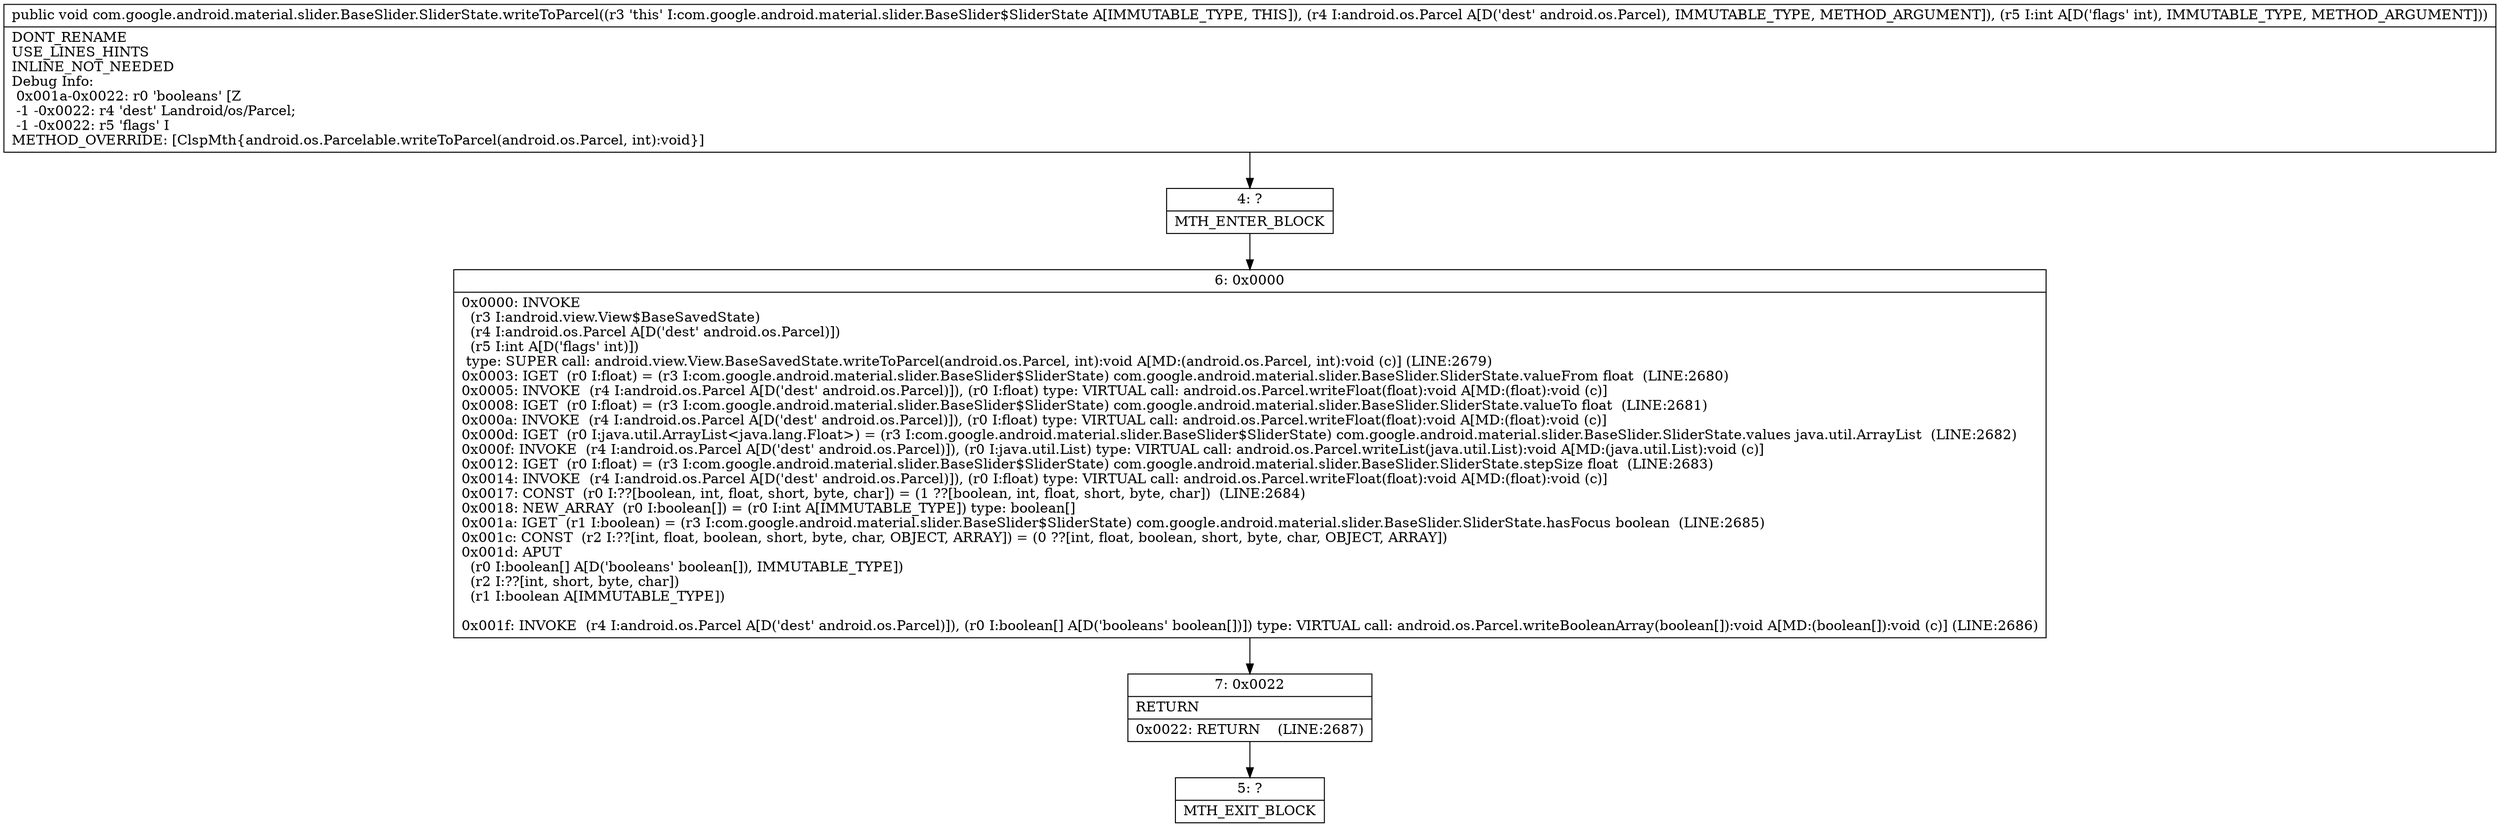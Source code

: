 digraph "CFG forcom.google.android.material.slider.BaseSlider.SliderState.writeToParcel(Landroid\/os\/Parcel;I)V" {
Node_4 [shape=record,label="{4\:\ ?|MTH_ENTER_BLOCK\l}"];
Node_6 [shape=record,label="{6\:\ 0x0000|0x0000: INVOKE  \l  (r3 I:android.view.View$BaseSavedState)\l  (r4 I:android.os.Parcel A[D('dest' android.os.Parcel)])\l  (r5 I:int A[D('flags' int)])\l type: SUPER call: android.view.View.BaseSavedState.writeToParcel(android.os.Parcel, int):void A[MD:(android.os.Parcel, int):void (c)] (LINE:2679)\l0x0003: IGET  (r0 I:float) = (r3 I:com.google.android.material.slider.BaseSlider$SliderState) com.google.android.material.slider.BaseSlider.SliderState.valueFrom float  (LINE:2680)\l0x0005: INVOKE  (r4 I:android.os.Parcel A[D('dest' android.os.Parcel)]), (r0 I:float) type: VIRTUAL call: android.os.Parcel.writeFloat(float):void A[MD:(float):void (c)]\l0x0008: IGET  (r0 I:float) = (r3 I:com.google.android.material.slider.BaseSlider$SliderState) com.google.android.material.slider.BaseSlider.SliderState.valueTo float  (LINE:2681)\l0x000a: INVOKE  (r4 I:android.os.Parcel A[D('dest' android.os.Parcel)]), (r0 I:float) type: VIRTUAL call: android.os.Parcel.writeFloat(float):void A[MD:(float):void (c)]\l0x000d: IGET  (r0 I:java.util.ArrayList\<java.lang.Float\>) = (r3 I:com.google.android.material.slider.BaseSlider$SliderState) com.google.android.material.slider.BaseSlider.SliderState.values java.util.ArrayList  (LINE:2682)\l0x000f: INVOKE  (r4 I:android.os.Parcel A[D('dest' android.os.Parcel)]), (r0 I:java.util.List) type: VIRTUAL call: android.os.Parcel.writeList(java.util.List):void A[MD:(java.util.List):void (c)]\l0x0012: IGET  (r0 I:float) = (r3 I:com.google.android.material.slider.BaseSlider$SliderState) com.google.android.material.slider.BaseSlider.SliderState.stepSize float  (LINE:2683)\l0x0014: INVOKE  (r4 I:android.os.Parcel A[D('dest' android.os.Parcel)]), (r0 I:float) type: VIRTUAL call: android.os.Parcel.writeFloat(float):void A[MD:(float):void (c)]\l0x0017: CONST  (r0 I:??[boolean, int, float, short, byte, char]) = (1 ??[boolean, int, float, short, byte, char])  (LINE:2684)\l0x0018: NEW_ARRAY  (r0 I:boolean[]) = (r0 I:int A[IMMUTABLE_TYPE]) type: boolean[] \l0x001a: IGET  (r1 I:boolean) = (r3 I:com.google.android.material.slider.BaseSlider$SliderState) com.google.android.material.slider.BaseSlider.SliderState.hasFocus boolean  (LINE:2685)\l0x001c: CONST  (r2 I:??[int, float, boolean, short, byte, char, OBJECT, ARRAY]) = (0 ??[int, float, boolean, short, byte, char, OBJECT, ARRAY]) \l0x001d: APUT  \l  (r0 I:boolean[] A[D('booleans' boolean[]), IMMUTABLE_TYPE])\l  (r2 I:??[int, short, byte, char])\l  (r1 I:boolean A[IMMUTABLE_TYPE])\l \l0x001f: INVOKE  (r4 I:android.os.Parcel A[D('dest' android.os.Parcel)]), (r0 I:boolean[] A[D('booleans' boolean[])]) type: VIRTUAL call: android.os.Parcel.writeBooleanArray(boolean[]):void A[MD:(boolean[]):void (c)] (LINE:2686)\l}"];
Node_7 [shape=record,label="{7\:\ 0x0022|RETURN\l|0x0022: RETURN    (LINE:2687)\l}"];
Node_5 [shape=record,label="{5\:\ ?|MTH_EXIT_BLOCK\l}"];
MethodNode[shape=record,label="{public void com.google.android.material.slider.BaseSlider.SliderState.writeToParcel((r3 'this' I:com.google.android.material.slider.BaseSlider$SliderState A[IMMUTABLE_TYPE, THIS]), (r4 I:android.os.Parcel A[D('dest' android.os.Parcel), IMMUTABLE_TYPE, METHOD_ARGUMENT]), (r5 I:int A[D('flags' int), IMMUTABLE_TYPE, METHOD_ARGUMENT]))  | DONT_RENAME\lUSE_LINES_HINTS\lINLINE_NOT_NEEDED\lDebug Info:\l  0x001a\-0x0022: r0 'booleans' [Z\l  \-1 \-0x0022: r4 'dest' Landroid\/os\/Parcel;\l  \-1 \-0x0022: r5 'flags' I\lMETHOD_OVERRIDE: [ClspMth\{android.os.Parcelable.writeToParcel(android.os.Parcel, int):void\}]\l}"];
MethodNode -> Node_4;Node_4 -> Node_6;
Node_6 -> Node_7;
Node_7 -> Node_5;
}

